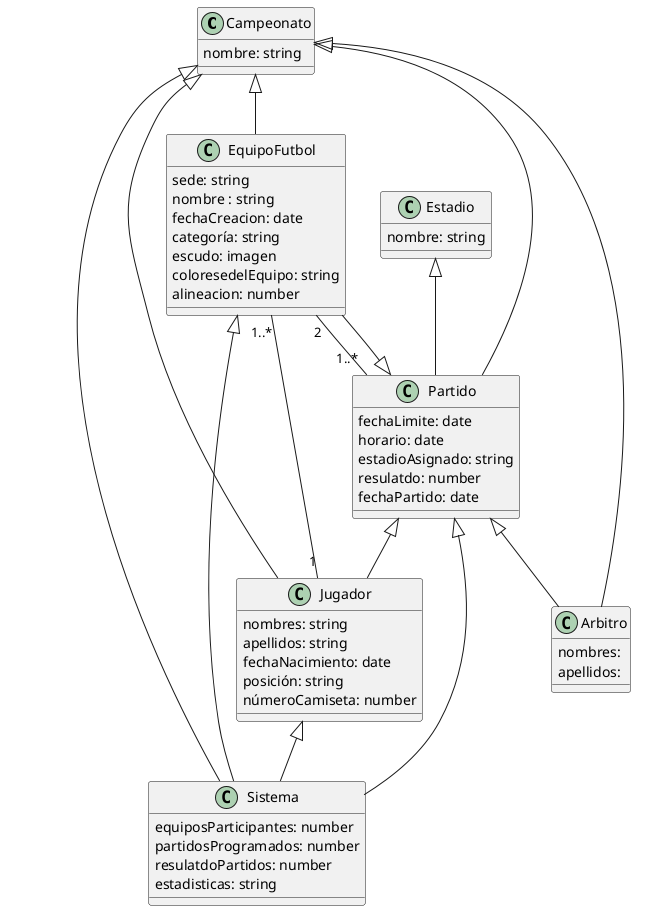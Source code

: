@startuml sistema de gestion campeonato de fútbol


class Campeonato {
nombre: string

}

class EquipoFutbol {
sede: string
nombre : string
fechaCreacion: date
categoría: string
escudo: imagen
coloresedelEquipo: string
alineacion: number
}
class Estadio {
nombre: string
}

 class Jugador {
nombres: string
apellidos: string
fechaNacimiento: date
posición: string
númeroCamiseta: number 
}

class  Arbitro {
nombres:
apellidos:
}

class Partido  {
fechaLimite: date 
horario: date
estadioAsignado: string
resulatdo: number
fechaPartido: date 
}
class Sistema {
equiposParticipantes: number 
partidosProgramados: number
resulatdoPartidos: number
estadisticas: string
}


Campeonato <|-- EquipoFutbol
Campeonato <|-- Jugador
Campeonato <|-- Arbitro
Campeonato <|-- Partido

Partido <|-- EquipoFutbol
Partido <|-- Arbitro
Partido <|-- Jugador

Jugador "1" -- "1..*" EquipoFutbol
EquipoFutbol "2" -- "1..*" Partido
Estadio <|-- Partido

EquipoFutbol <|-- Sistema
Campeonato <|-- Sistema
Partido <|-- Sistema
Jugador <|-- Sistema

@enduml